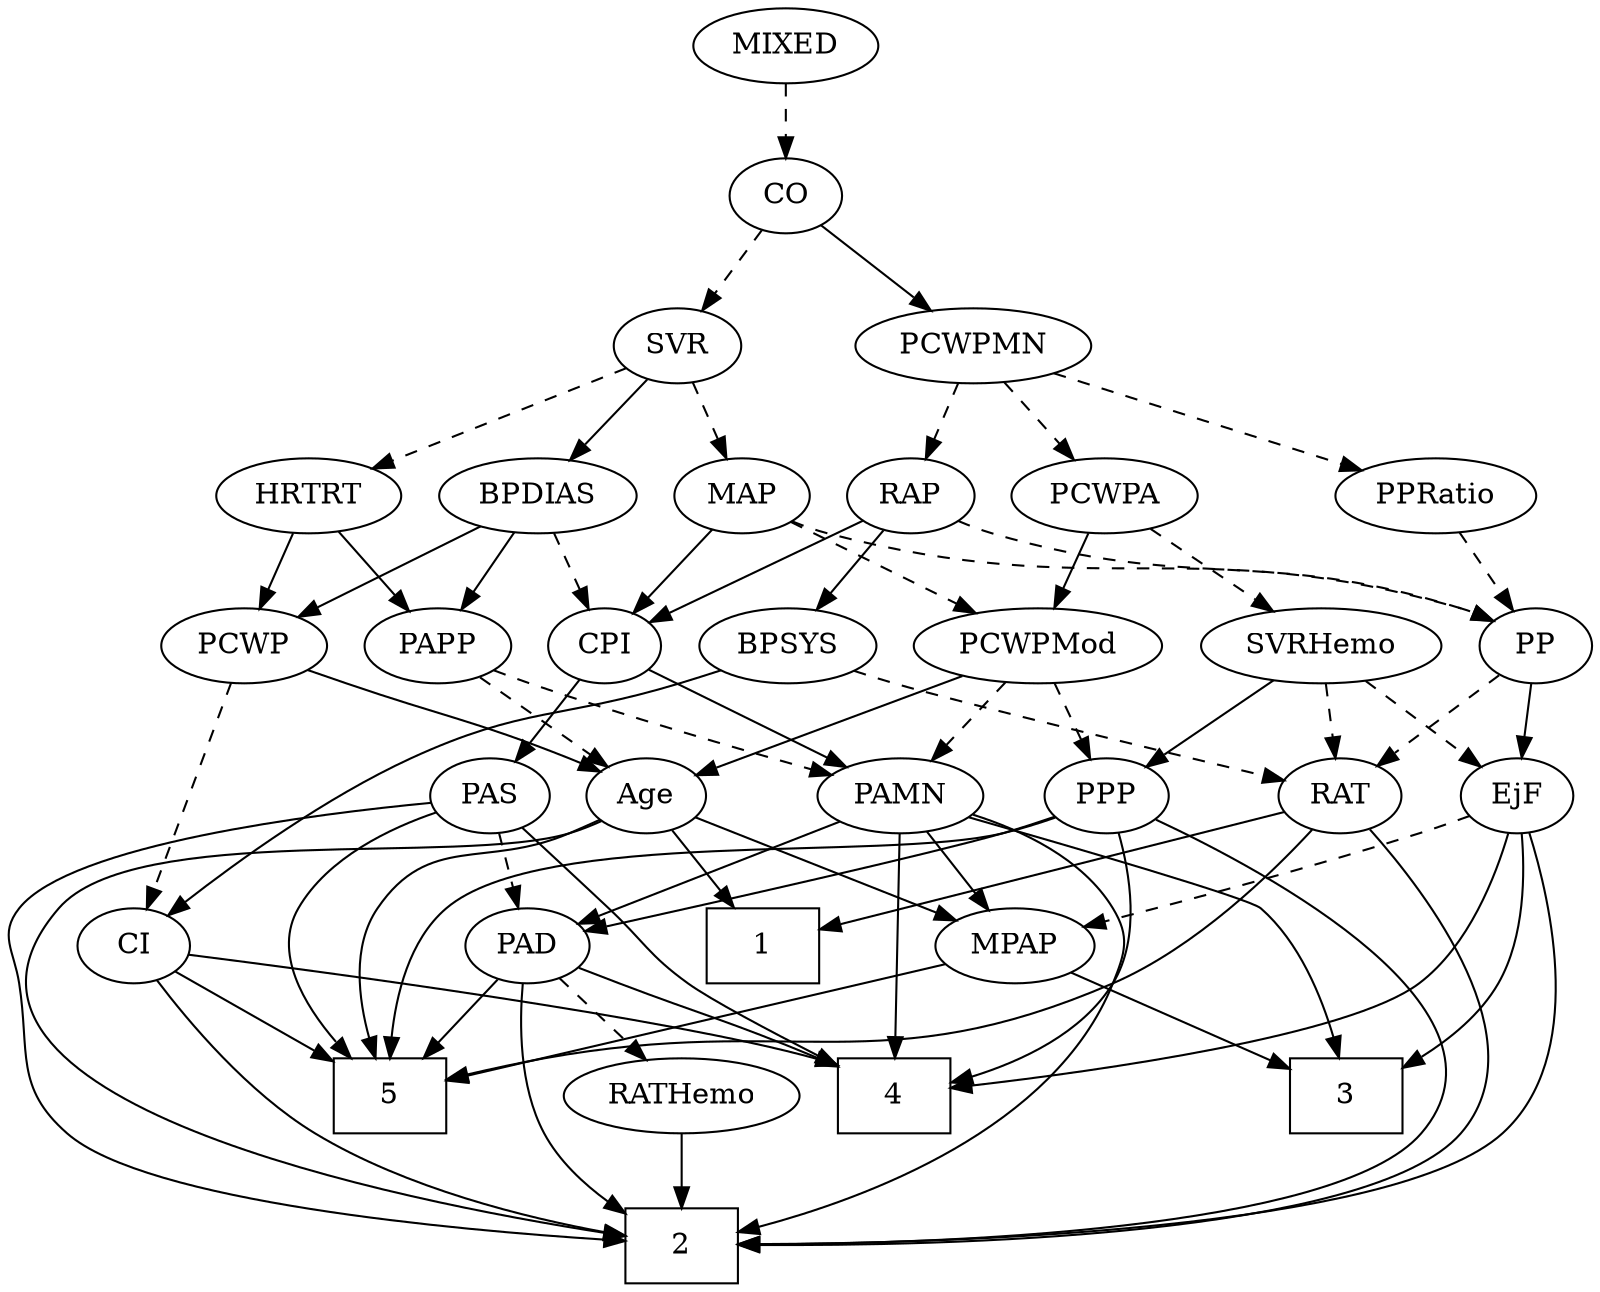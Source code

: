 strict digraph {
	graph [bb="0,0,806.46,612"];
	node [label="\N"];
	1	[height=0.5,
		pos="466.46,162",
		shape=box,
		width=0.75];
	2	[height=0.5,
		pos="163.46,18",
		shape=box,
		width=0.75];
	3	[height=0.5,
		pos="630.46,90",
		shape=box,
		width=0.75];
	4	[height=0.5,
		pos="406.46,90",
		shape=box,
		width=0.75];
	5	[height=0.5,
		pos="334.46,90",
		shape=box,
		width=0.75];
	Age	[height=0.5,
		pos="303.46,234",
		width=0.75];
	Age -> 1	[pos="e,439.05,174.01 324.7,222.77 329.54,220.5 334.66,218.13 339.46,216 369.66,202.58 404.3,188.19 429.77,177.79",
		style=solid];
	Age -> 2	[pos="e,136.29,24.477 282.9,222.13 277.95,219.84 272.6,217.63 267.46,216 178.01,187.71 119.88,251.77 59.459,180 28.547,143.28 34.38,112.93 \
59.459,72 74.004,48.263 102.89,34.739 126.53,27.303",
		style=solid];
	Age -> 5	[pos="e,330.69,108.27 307.14,216.15 312.42,191.94 322.22,147.05 328.54,118.13",
		style=solid];
	MPAP	[height=0.5,
		pos="546.46,162",
		width=0.97491];
	Age -> MPAP	[pos="e,519.69,174.08 324.07,222.3 329.02,220 334.36,217.74 339.46,216 409.66,192.01 431.43,201.43 502.46,180 505.02,179.23 507.64,178.38 \
510.26,177.48",
		style=solid];
	EjF	[height=0.5,
		pos="768.46,234",
		width=0.75];
	EjF -> 2	[pos="e,190.66,19.489 779.28,217.36 790.44,199.17 804.73,168.5 793.46,144 772.91,99.328 754.7,91.27 709.46,72 617.35,32.764 308.25,22.227 \
200.72,19.714",
		style=solid];
	EjF -> 3	[pos="e,657.63,92.091 775.53,216.59 782.61,197.38 790.47,165.47 775.46,144 751.31,109.46 702.13,97.357 667.77,93.157",
		style=solid];
	EjF -> 4	[pos="e,433.46,94.43 751.53,219.45 726.37,199.97 676.94,164.15 629.46,144 566.93,117.46 488.64,102.75 443.41,95.891",
		style=solid];
	EjF -> MPAP	[pos="e,577,171.01 746.38,223.59 740,221 733,218.28 726.46,216 679.08,199.48 623.56,183.66 586.84,173.67",
		style=dashed];
	RAP	[height=0.5,
		pos="611.46,378",
		width=0.77632];
	BPSYS	[height=0.5,
		pos="578.46,306",
		width=1.0471];
	RAP -> BPSYS	[pos="e,586.45,323.96 603.64,360.41 599.79,352.25 595.06,342.22 590.75,333.07",
		style=solid];
	CPI	[height=0.5,
		pos="373.46,306",
		width=0.75];
	RAP -> CPI	[pos="e,394.07,317.71 589.86,366.13 584.88,363.89 579.55,361.7 574.46,360 503.28,336.19 480.52,348.18 409.46,324 407.54,323.35 405.6,322.62 \
403.65,321.85",
		style=solid];
	PP	[height=0.5,
		pos="779.46,306",
		width=0.75];
	RAP -> PP	[pos="e,758.23,317.28 635,368.03 661.54,357.81 705.89,340.4 743.46,324 745.26,323.21 747.11,322.39 748.98,321.55",
		style=dashed];
	MIXED	[height=0.5,
		pos="457.46,594",
		width=1.1193];
	CO	[height=0.5,
		pos="457.46,522",
		width=0.75];
	MIXED -> CO	[pos="e,457.46,540.1 457.46,575.7 457.46,567.98 457.46,558.71 457.46,550.11",
		style=dashed];
	MPAP -> 3	[pos="e,610.01,108.04 564.27,146.15 575.26,137 589.58,125.06 602.1,114.63",
		style=solid];
	MPAP -> 5	[pos="e,361.76,104.5 519.62,150.13 513.99,147.99 508.06,145.84 502.46,144 447.62,125.98 429.35,128.71 371.42,108.03",
		style=solid];
	RAT	[height=0.5,
		pos="690.46,234",
		width=0.75827];
	BPSYS -> RAT	[pos="e,671.36,246.94 600.59,291.17 618.42,280.03 643.59,264.29 662.76,252.31",
		style=dashed];
	CI	[height=0.5,
		pos="128.46,162",
		width=0.75];
	BPSYS -> CI	[pos="e,138.18,178.83 550.46,293.63 544.28,291.47 537.72,289.44 531.46,288 385.12,254.21 326.08,326.12 195.46,252 181.89,244.3 158.8,210.94 \
143.59,187.33",
		style=solid];
	PAD	[height=0.5,
		pos="240.46,162",
		width=0.79437];
	PAD -> 2	[pos="e,164.04,36.168 221.37,148.42 208.41,138.87 191.95,124.57 182.46,108 171.62,89.092 166.95,64.723 164.94,46.266",
		style=solid];
	PAD -> 4	[pos="e,379.4,103.97 264.05,151.56 292.59,140.11 339.75,121.1 369.89,108.12",
		style=solid];
	PAD -> 5	[pos="e,311.52,108.08 258.14,147.83 270.88,138.34 288.42,125.29 303.46,114.08",
		style=solid];
	RATHemo	[height=0.5,
		pos="240.46,90",
		width=1.3721];
	PAD -> RATHemo	[pos="e,240.46,108.1 240.46,143.7 240.46,135.98 240.46,126.71 240.46,118.11",
		style=dashed];
	SVR	[height=0.5,
		pos="409.46,450",
		width=0.77632];
	CO -> SVR	[pos="e,420.31,466.82 446.57,505.12 440.49,496.26 432.8,485.04 425.99,475.12",
		style=dashed];
	PCWPMN	[height=0.5,
		pos="547.46,450",
		width=1.3902];
	CO -> PCWPMN	[pos="e,527.46,466.55 474.39,507.83 486.99,498.03 504.47,484.43 519.18,472.99",
		style=solid];
	PAS	[height=0.5,
		pos="231.46,234",
		width=0.75];
	PAS -> 2	[pos="e,136.25,20.336 204.81,230.29 153.48,224.45 43.93,208.85 21.459,180 -8.0388,142.13 -5.9125,111.43 21.459,72 44.916,38.207 92.676,\
25.922 126.31,21.479",
		style=solid];
	PAS -> 4	[pos="e,385.33,108.14 247.92,219.64 277.59,195.57 340.36,144.64 377.4,114.58",
		style=solid];
	PAS -> 5	[pos="e,307.44,104.05 219,217.96 205.1,199.25 186.54,166.97 202.46,144 226.74,108.96 252.88,123.5 297.87,107.76",
		style=solid];
	PAS -> PAD	[pos="e,238.24,180.28 233.64,216.05 234.63,208.35 235.83,199.03 236.94,190.36",
		style=dashed];
	PAMN	[height=0.5,
		pos="384.46,234",
		width=1.011];
	PAMN -> 2	[pos="e,144.92,36.084 357.64,221.79 351.73,219.62 345.44,217.55 339.46,216 285.76,202.12 128.74,221.96 92.459,180 56.882,138.86 105.13,\
77.075 137.81,43.256",
		style=solid];
	PAMN -> 3	[pos="e,627.41,108.1 418.85,227.84 470.45,219.5 564.62,201.77 590.46,180 609.21,164.2 619.55,137.81 624.99,117.86",
		style=solid];
	PAMN -> 4	[pos="e,403.8,108.19 387.11,215.87 390.86,191.67 397.75,147.21 402.21,118.39",
		style=solid];
	PAMN -> MPAP	[pos="e,520.35,174.28 410.85,221.6 438.11,209.82 480.83,191.36 511.02,178.31",
		style=solid];
	PAMN -> PAD	[pos="e,262.43,173.68 359.38,220.81 334.98,208.95 297.84,190.89 271.57,178.12",
		style=solid];
	RATHemo -> 2	[pos="e,182.21,36.044 222.99,73.116 213.2,64.222 200.81,52.953 189.86,43.003",
		style=solid];
	CPI -> PAS	[pos="e,252.86,245.55 352.2,294.52 328.25,282.72 289.14,263.43 261.94,250.03",
		style=solid];
	CPI -> PAMN	[pos="e,381.74,252.28 376.12,288.05 377.33,280.35 378.8,271.03 380.16,262.36",
		style=solid];
	RAT -> 1	[pos="e,493.77,176.47 665.1,227.27 630.36,219.12 566,202.95 503.4,180.05",
		style=solid];
	RAT -> 2	[pos="e,190.6,19.695 696.36,216.25 706.61,183.73 723.33,111.79 686.46,72 653.49,36.418 314.54,23.382 200.59,19.985",
		style=solid];
	RAT -> 5	[pos="e,361.66,104.81 678.08,217.51 660.8,197.06 627.38,161.6 590.46,144 503.9,102.75 467.44,135.2 371.45,107.75",
		style=solid];
	BPDIAS	[height=0.5,
		pos="342.46,378",
		width=1.1735];
	SVR -> BPDIAS	[pos="e,358.05,395.29 395.25,434.15 386.47,424.98 375.01,413.01 365.01,402.56",
		style=solid];
	MAP	[height=0.5,
		pos="433.46,378",
		width=0.84854];
	SVR -> MAP	[pos="e,427.7,395.79 415.27,432.05 418.01,424.06 421.35,414.33 424.41,405.4",
		style=dashed];
	HRTRT	[height=0.5,
		pos="242.46,378",
		width=1.1013];
	SVR -> HRTRT	[pos="e,270.62,390.8 386.59,439.41 359.11,427.89 312.62,408.41 279.88,394.69",
		style=dashed];
	PCWPMod	[height=0.5,
		pos="470.46,306",
		width=1.4443];
	PCWPMod -> Age	[pos="e,324.69,245.27 437.13,292.12 410.52,281.69 372.38,266.42 339.46,252 337.65,251.21 335.81,250.38 333.94,249.54",
		style=solid];
	PCWPMod -> PAMN	[pos="e,402.72,249.86 450.94,289.12 439.07,279.45 423.76,266.99 410.82,256.46",
		style=dashed];
	PPP	[height=0.5,
		pos="554.46,234",
		width=0.75];
	PCWPMod -> PPP	[pos="e,538.3,248.47 489.52,289.12 501.59,279.06 517.31,265.96 530.26,255.17",
		style=dashed];
	PCWPA	[height=0.5,
		pos="523.46,378",
		width=1.1555];
	PCWPA -> PCWPMod	[pos="e,483.05,323.63 511.17,360.76 504.64,352.14 496.48,341.36 489.18,331.73",
		style=solid];
	SVRHemo	[height=0.5,
		pos="684.46,306",
		width=1.3902];
	PCWPA -> SVRHemo	[pos="e,653.86,320.3 551.87,364.65 577.58,353.47 615.71,336.89 644.49,324.38",
		style=dashed];
	PCWPMN -> RAP	[pos="e,597.57,394.19 562.3,432.76 570.78,423.5 581.53,411.73 590.82,401.58",
		style=dashed];
	PCWPMN -> PCWPA	[pos="e,529.38,396.28 541.65,432.05 538.95,424.18 535.67,414.62 532.65,405.79",
		style=dashed];
	PPRatio	[height=0.5,
		pos="738.46,378",
		width=1.1013];
	PCWPMN -> PPRatio	[pos="e,708.54,389.96 581.17,436.65 614.01,424.61 663.96,406.3 698.72,393.56",
		style=dashed];
	SVRHemo -> EjF	[pos="e,752.3,248.47 703.52,289.12 715.59,279.06 731.31,265.96 744.26,255.17",
		style=dashed];
	SVRHemo -> RAT	[pos="e,688.99,252.1 685.94,287.7 686.6,279.98 687.4,270.71 688.13,262.11",
		style=dashed];
	SVRHemo -> PPP	[pos="e,575.07,246.1 657.84,290.67 636.39,279.12 606.25,262.89 584.05,250.93",
		style=solid];
	BPDIAS -> CPI	[pos="e,366.02,323.79 349.96,360.05 353.54,351.97 357.9,342.12 361.89,333.11",
		style=dashed];
	PCWP	[height=0.5,
		pos="211.46,306",
		width=0.97491];
	BPDIAS -> PCWP	[pos="e,234.88,319.51 317.2,363.5 296.29,352.33 266.44,336.38 243.79,324.28",
		style=solid];
	PAPP	[height=0.5,
		pos="296.46,306",
		width=0.88464];
	BPDIAS -> PAPP	[pos="e,307.28,323.47 331.56,360.41 326,351.95 319.13,341.49 312.94,332.08",
		style=solid];
	MAP -> CPI	[pos="e,386.33,322.01 420.14,361.46 412.19,352.18 401.94,340.23 393.07,329.88",
		style=solid];
	MAP -> PCWPMod	[pos="e,461.5,323.96 442.23,360.41 446.54,352.25 451.84,342.22 456.68,333.07",
		style=dashed];
	MAP -> PP	[pos="e,758.95,318.02 456.17,365.84 461.42,363.62 467.05,361.51 472.46,360 589.51,327.41 626.91,358.35 743.46,324 745.4,323.43 747.36,\
322.77 749.33,322.04",
		style=dashed];
	PP -> EjF	[pos="e,771.17,252.28 776.8,288.05 775.58,280.35 774.12,271.03 772.76,262.36",
		style=solid];
	PP -> RAT	[pos="e,707.43,248.35 762.72,291.83 749.38,281.34 730.5,266.49 715.38,254.6",
		style=dashed];
	PPP -> 2	[pos="e,190.61,19.784 573.77,221.15 616.61,193.46 712.36,122.99 666.46,72 635.37,37.464 311.81,23.805 200.68,20.111",
		style=solid];
	PPP -> 4	[pos="e,433.79,94.833 568.54,218.59 585,199.96 607.9,167.17 590.46,144 572.86,120.62 492.42,104.33 443.91,96.434",
		style=solid];
	PPP -> 5	[pos="e,349.66,108.3 530.4,225.48 504.5,216.78 462.66,200.9 430.46,180 402.48,161.84 375.02,135.25 356.69,115.86",
		style=solid];
	PPP -> PAD	[pos="e,267.07,168.93 529.29,227.39 474.01,215.07 341.78,185.59 277.2,171.19",
		style=solid];
	PPRatio -> PP	[pos="e,770.09,322.99 748.17,360.41 753.2,351.83 759.43,341.19 765.01,331.67",
		style=dashed];
	PCWP -> Age	[pos="e,286.28,248.07 230.52,290.5 244.25,280.05 262.92,265.85 277.93,254.42",
		style=solid];
	PCWP -> CI	[pos="e,132.03,180.05 193.49,290.36 182.39,280.51 168.57,266.68 159.46,252 147.5,232.74 139.41,208.25 134.49,189.84",
		style=dashed];
	CI -> 2	[pos="e,158.8,36.156 132.35,143.91 136.47,125.96 143.22,96.951 149.46,72 151.57,63.561 153.96,54.391 156.16,46.089",
		style=solid];
	CI -> 4	[pos="e,379.21,104.66 153.44,155.16 167.78,151.84 186.12,147.63 202.46,144 273.95,128.13 296.3,132.09 369.53,107.92",
		style=solid];
	CI -> 5	[pos="e,307.15,104.48 150.4,151.33 156.51,148.79 163.19,146.16 169.46,144 222.86,125.55 240.86,128.42 297.68,107.97",
		style=solid];
	PAPP -> Age	[pos="e,301.75,252.1 298.19,287.7 298.96,279.98 299.89,270.71 300.75,262.11",
		style=dashed];
	PAPP -> PAMN	[pos="e,366.07,249.63 314.27,290.83 326.86,280.82 343.96,267.22 358.12,255.95",
		style=dashed];
	HRTRT -> PCWP	[pos="e,218.89,323.79 234.95,360.05 231.37,351.97 227.01,342.12 223.02,333.11",
		style=solid];
	HRTRT -> PAPP	[pos="e,284.37,322.67 254.98,360.76 261.9,351.8 270.61,340.51 278.26,330.59",
		style=solid];
}
